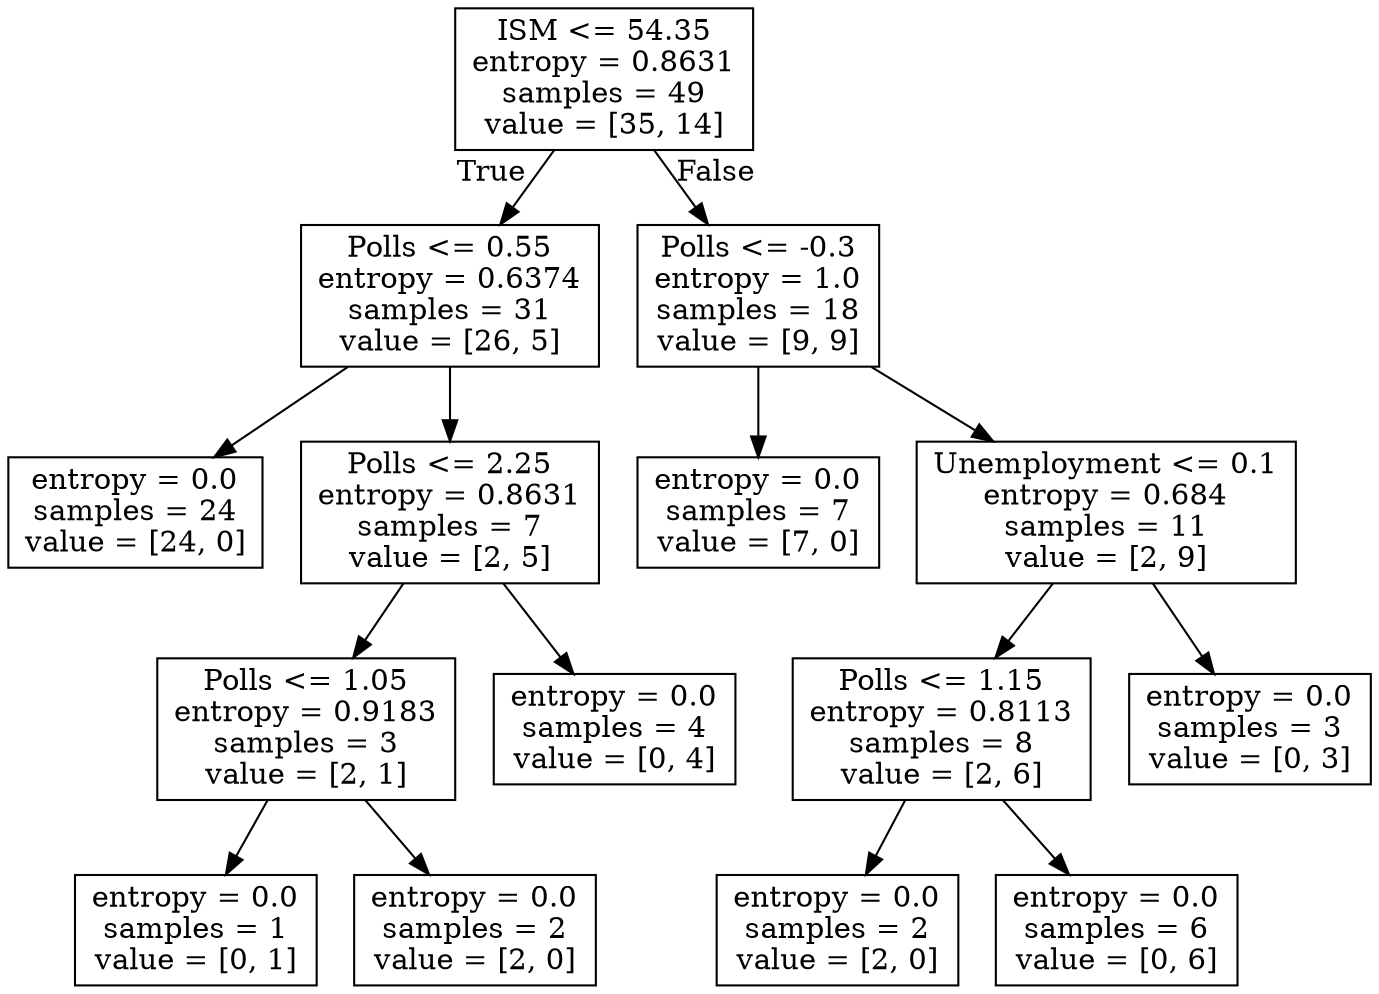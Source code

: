 digraph Tree {
node [shape=box] ;
0 [label="ISM <= 54.35\nentropy = 0.8631\nsamples = 49\nvalue = [35, 14]"] ;
1 [label="Polls <= 0.55\nentropy = 0.6374\nsamples = 31\nvalue = [26, 5]"] ;
0 -> 1 [labeldistance=2.5, labelangle=45, headlabel="True"] ;
2 [label="entropy = 0.0\nsamples = 24\nvalue = [24, 0]"] ;
1 -> 2 ;
3 [label="Polls <= 2.25\nentropy = 0.8631\nsamples = 7\nvalue = [2, 5]"] ;
1 -> 3 ;
4 [label="Polls <= 1.05\nentropy = 0.9183\nsamples = 3\nvalue = [2, 1]"] ;
3 -> 4 ;
5 [label="entropy = 0.0\nsamples = 1\nvalue = [0, 1]"] ;
4 -> 5 ;
6 [label="entropy = 0.0\nsamples = 2\nvalue = [2, 0]"] ;
4 -> 6 ;
7 [label="entropy = 0.0\nsamples = 4\nvalue = [0, 4]"] ;
3 -> 7 ;
8 [label="Polls <= -0.3\nentropy = 1.0\nsamples = 18\nvalue = [9, 9]"] ;
0 -> 8 [labeldistance=2.5, labelangle=-45, headlabel="False"] ;
9 [label="entropy = 0.0\nsamples = 7\nvalue = [7, 0]"] ;
8 -> 9 ;
10 [label="Unemployment <= 0.1\nentropy = 0.684\nsamples = 11\nvalue = [2, 9]"] ;
8 -> 10 ;
11 [label="Polls <= 1.15\nentropy = 0.8113\nsamples = 8\nvalue = [2, 6]"] ;
10 -> 11 ;
12 [label="entropy = 0.0\nsamples = 2\nvalue = [2, 0]"] ;
11 -> 12 ;
13 [label="entropy = 0.0\nsamples = 6\nvalue = [0, 6]"] ;
11 -> 13 ;
14 [label="entropy = 0.0\nsamples = 3\nvalue = [0, 3]"] ;
10 -> 14 ;
}